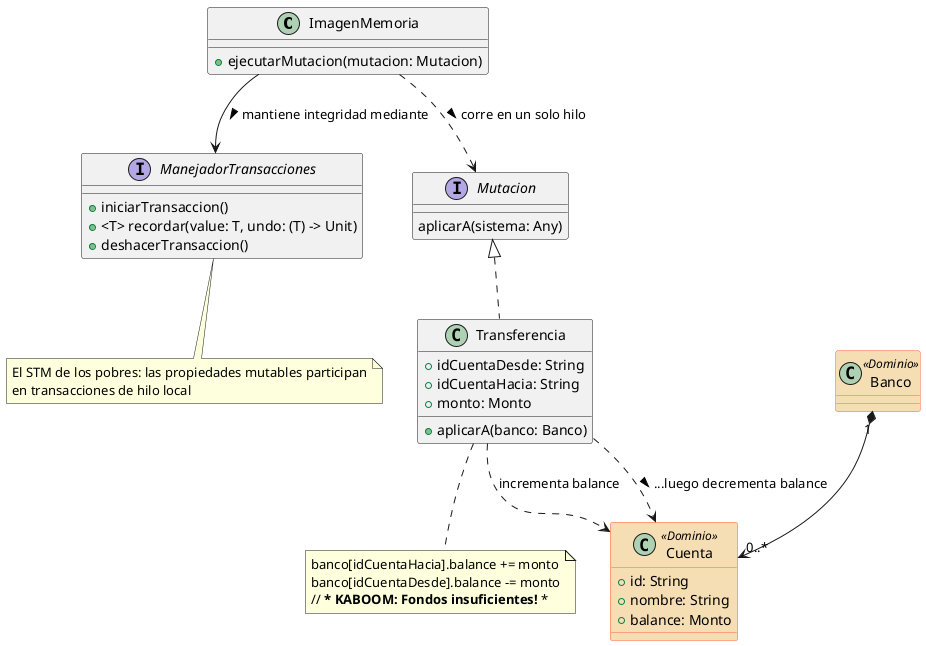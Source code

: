 @startuml
skinparam class {
    BackgroundColor<<Dominio>> Wheat
    BorderColor<<Dominio>> Tomato
}

class ImagenMemoria {
    + ejecutarMutacion(mutacion: Mutacion)
}

interface ManejadorTransacciones {
    + iniciarTransaccion()
    + <T> recordar(value: T, undo: (T) -> Unit)
    + deshacerTransaccion()
}
ImagenMemoria --> ManejadorTransacciones: mantiene integridad mediante >
note bottom of ManejadorTransacciones
        El STM de los pobres: las propiedades mutables participan
        en transacciones de hilo local
end note

interface Mutacion {
    aplicarA(sistema: Any)
}
ImagenMemoria ..> Mutacion: corre en un solo hilo >

class Banco <<Dominio>> {
}
class Cuenta <<Dominio>> {
    + id: String
    + nombre: String
    + balance: Monto
}
Banco "1" *--> "0..*" Cuenta

class Transferencia implements Mutacion {
    + idCuentaDesde: String
    + idCuentaHacia: String
    + monto: Monto
    + aplicarA(banco: Banco)
}
Transferencia ..> Cuenta: ...luego decrementa balance >
Transferencia ..> Cuenta: incrementa balance
note bottom of Transferencia
    banco[idCuentaHacia].balance += monto
    banco[idCuentaDesde].balance -= monto
    // *** KABOOM: Fondos insuficientes! ***
end note

@enduml